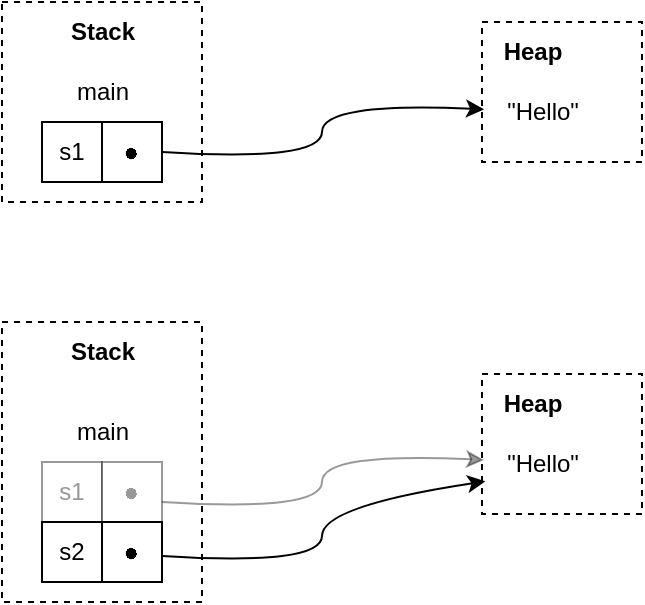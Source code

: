 <mxfile version="26.0.16">
  <diagram name="Page-1" id="u17v75hyvRixG0gyOEh2">
    <mxGraphModel dx="656" dy="497" grid="1" gridSize="10" guides="1" tooltips="1" connect="1" arrows="1" fold="1" page="1" pageScale="1" pageWidth="827" pageHeight="1169" math="1" shadow="0">
      <root>
        <mxCell id="0" />
        <mxCell id="1" parent="0" />
        <mxCell id="RtmIqFS7cts_7SJcEz5J-4" value="" style="rounded=0;whiteSpace=wrap;html=1;dashed=1;" vertex="1" parent="1">
          <mxGeometry x="180" y="180" width="100" height="100" as="geometry" />
        </mxCell>
        <mxCell id="RtmIqFS7cts_7SJcEz5J-5" value="&lt;b&gt;Stack&lt;/b&gt;" style="text;html=1;align=center;verticalAlign=middle;resizable=0;points=[];autosize=1;strokeColor=none;fillColor=none;" vertex="1" parent="1">
          <mxGeometry x="200" y="180" width="60" height="30" as="geometry" />
        </mxCell>
        <mxCell id="RtmIqFS7cts_7SJcEz5J-6" value="s1" style="rounded=0;whiteSpace=wrap;html=1;" vertex="1" parent="1">
          <mxGeometry x="200" y="240" width="30" height="30" as="geometry" />
        </mxCell>
        <mxCell id="RtmIqFS7cts_7SJcEz5J-9" value="$$\bullet$$" style="rounded=0;whiteSpace=wrap;html=1;" vertex="1" parent="1">
          <mxGeometry x="230" y="240" width="30" height="30" as="geometry" />
        </mxCell>
        <mxCell id="RtmIqFS7cts_7SJcEz5J-16" value="main" style="text;html=1;align=center;verticalAlign=middle;resizable=0;points=[];autosize=1;strokeColor=none;fillColor=none;" vertex="1" parent="1">
          <mxGeometry x="205" y="210" width="50" height="30" as="geometry" />
        </mxCell>
        <mxCell id="RtmIqFS7cts_7SJcEz5J-18" value="" style="rounded=0;whiteSpace=wrap;html=1;dashed=1;" vertex="1" parent="1">
          <mxGeometry x="420" y="190" width="80" height="70" as="geometry" />
        </mxCell>
        <mxCell id="RtmIqFS7cts_7SJcEz5J-19" value="&lt;b&gt;Heap&lt;/b&gt;" style="text;html=1;align=center;verticalAlign=middle;resizable=0;points=[];autosize=1;strokeColor=none;fillColor=none;" vertex="1" parent="1">
          <mxGeometry x="420" y="190" width="50" height="30" as="geometry" />
        </mxCell>
        <mxCell id="RtmIqFS7cts_7SJcEz5J-20" value="&quot;Hello&quot;" style="text;html=1;align=center;verticalAlign=middle;resizable=0;points=[];autosize=1;strokeColor=none;fillColor=none;" vertex="1" parent="1">
          <mxGeometry x="420" y="220" width="60" height="30" as="geometry" />
        </mxCell>
        <mxCell id="RtmIqFS7cts_7SJcEz5J-23" value="" style="rounded=0;whiteSpace=wrap;html=1;dashed=1;" vertex="1" parent="1">
          <mxGeometry x="180" y="340" width="100" height="140" as="geometry" />
        </mxCell>
        <mxCell id="RtmIqFS7cts_7SJcEz5J-24" value="&lt;b&gt;Stack&lt;/b&gt;" style="text;html=1;align=center;verticalAlign=middle;resizable=0;points=[];autosize=1;strokeColor=none;fillColor=none;" vertex="1" parent="1">
          <mxGeometry x="200" y="340" width="60" height="30" as="geometry" />
        </mxCell>
        <mxCell id="RtmIqFS7cts_7SJcEz5J-25" value="s1" style="rounded=0;whiteSpace=wrap;html=1;opacity=40;textOpacity=40;" vertex="1" parent="1">
          <mxGeometry x="200" y="410" width="30" height="30" as="geometry" />
        </mxCell>
        <mxCell id="RtmIqFS7cts_7SJcEz5J-26" value="$$\bullet$$" style="rounded=0;whiteSpace=wrap;html=1;opacity=40;textOpacity=40;" vertex="1" parent="1">
          <mxGeometry x="230" y="410" width="30" height="30" as="geometry" />
        </mxCell>
        <mxCell id="RtmIqFS7cts_7SJcEz5J-27" value="s2" style="rounded=0;whiteSpace=wrap;html=1;" vertex="1" parent="1">
          <mxGeometry x="200" y="440" width="30" height="30" as="geometry" />
        </mxCell>
        <mxCell id="RtmIqFS7cts_7SJcEz5J-28" value="$$\bullet$$" style="rounded=0;whiteSpace=wrap;html=1;" vertex="1" parent="1">
          <mxGeometry x="230" y="440" width="30" height="30" as="geometry" />
        </mxCell>
        <mxCell id="RtmIqFS7cts_7SJcEz5J-29" value="main" style="text;html=1;align=center;verticalAlign=middle;resizable=0;points=[];autosize=1;strokeColor=none;fillColor=none;" vertex="1" parent="1">
          <mxGeometry x="205" y="380" width="50" height="30" as="geometry" />
        </mxCell>
        <mxCell id="RtmIqFS7cts_7SJcEz5J-30" value="" style="endArrow=classic;html=1;rounded=0;exitX=1;exitY=0.5;exitDx=0;exitDy=0;entryX=0.017;entryY=0.456;entryDx=0;entryDy=0;entryPerimeter=0;curved=1;" edge="1" parent="1" source="RtmIqFS7cts_7SJcEz5J-9" target="RtmIqFS7cts_7SJcEz5J-20">
          <mxGeometry width="50" height="50" relative="1" as="geometry">
            <mxPoint x="400" y="310" as="sourcePoint" />
            <mxPoint x="450" y="260" as="targetPoint" />
            <Array as="points">
              <mxPoint x="340" y="260" />
              <mxPoint x="340" y="230" />
            </Array>
          </mxGeometry>
        </mxCell>
        <mxCell id="RtmIqFS7cts_7SJcEz5J-31" value="" style="rounded=0;whiteSpace=wrap;html=1;dashed=1;" vertex="1" parent="1">
          <mxGeometry x="420" y="366" width="80" height="70" as="geometry" />
        </mxCell>
        <mxCell id="RtmIqFS7cts_7SJcEz5J-32" value="&lt;b&gt;Heap&lt;/b&gt;" style="text;html=1;align=center;verticalAlign=middle;resizable=0;points=[];autosize=1;strokeColor=none;fillColor=none;" vertex="1" parent="1">
          <mxGeometry x="420" y="366" width="50" height="30" as="geometry" />
        </mxCell>
        <mxCell id="RtmIqFS7cts_7SJcEz5J-33" value="&quot;Hello&quot;" style="text;html=1;align=center;verticalAlign=middle;resizable=0;points=[];autosize=1;strokeColor=none;fillColor=none;" vertex="1" parent="1">
          <mxGeometry x="420" y="396" width="60" height="30" as="geometry" />
        </mxCell>
        <mxCell id="RtmIqFS7cts_7SJcEz5J-34" value="" style="endArrow=classic;html=1;rounded=0;exitX=1;exitY=0.5;exitDx=0;exitDy=0;entryX=0.017;entryY=0.456;entryDx=0;entryDy=0;entryPerimeter=0;curved=1;opacity=40;" edge="1" parent="1">
          <mxGeometry width="50" height="50" relative="1" as="geometry">
            <mxPoint x="260" y="430" as="sourcePoint" />
            <mxPoint x="421" y="409" as="targetPoint" />
            <Array as="points">
              <mxPoint x="340" y="435" />
              <mxPoint x="340" y="405" />
            </Array>
          </mxGeometry>
        </mxCell>
        <mxCell id="RtmIqFS7cts_7SJcEz5J-36" value="" style="endArrow=classic;html=1;rounded=0;exitX=1;exitY=0.5;exitDx=0;exitDy=0;entryX=0.028;entryY=0.789;entryDx=0;entryDy=0;entryPerimeter=0;curved=1;" edge="1" parent="1" target="RtmIqFS7cts_7SJcEz5J-33">
          <mxGeometry width="50" height="50" relative="1" as="geometry">
            <mxPoint x="260" y="457" as="sourcePoint" />
            <mxPoint x="421" y="436" as="targetPoint" />
            <Array as="points">
              <mxPoint x="340" y="462" />
              <mxPoint x="340" y="432" />
            </Array>
          </mxGeometry>
        </mxCell>
        <mxCell id="RtmIqFS7cts_7SJcEz5J-3" value="Untitled Layer" parent="0" />
      </root>
    </mxGraphModel>
  </diagram>
</mxfile>
